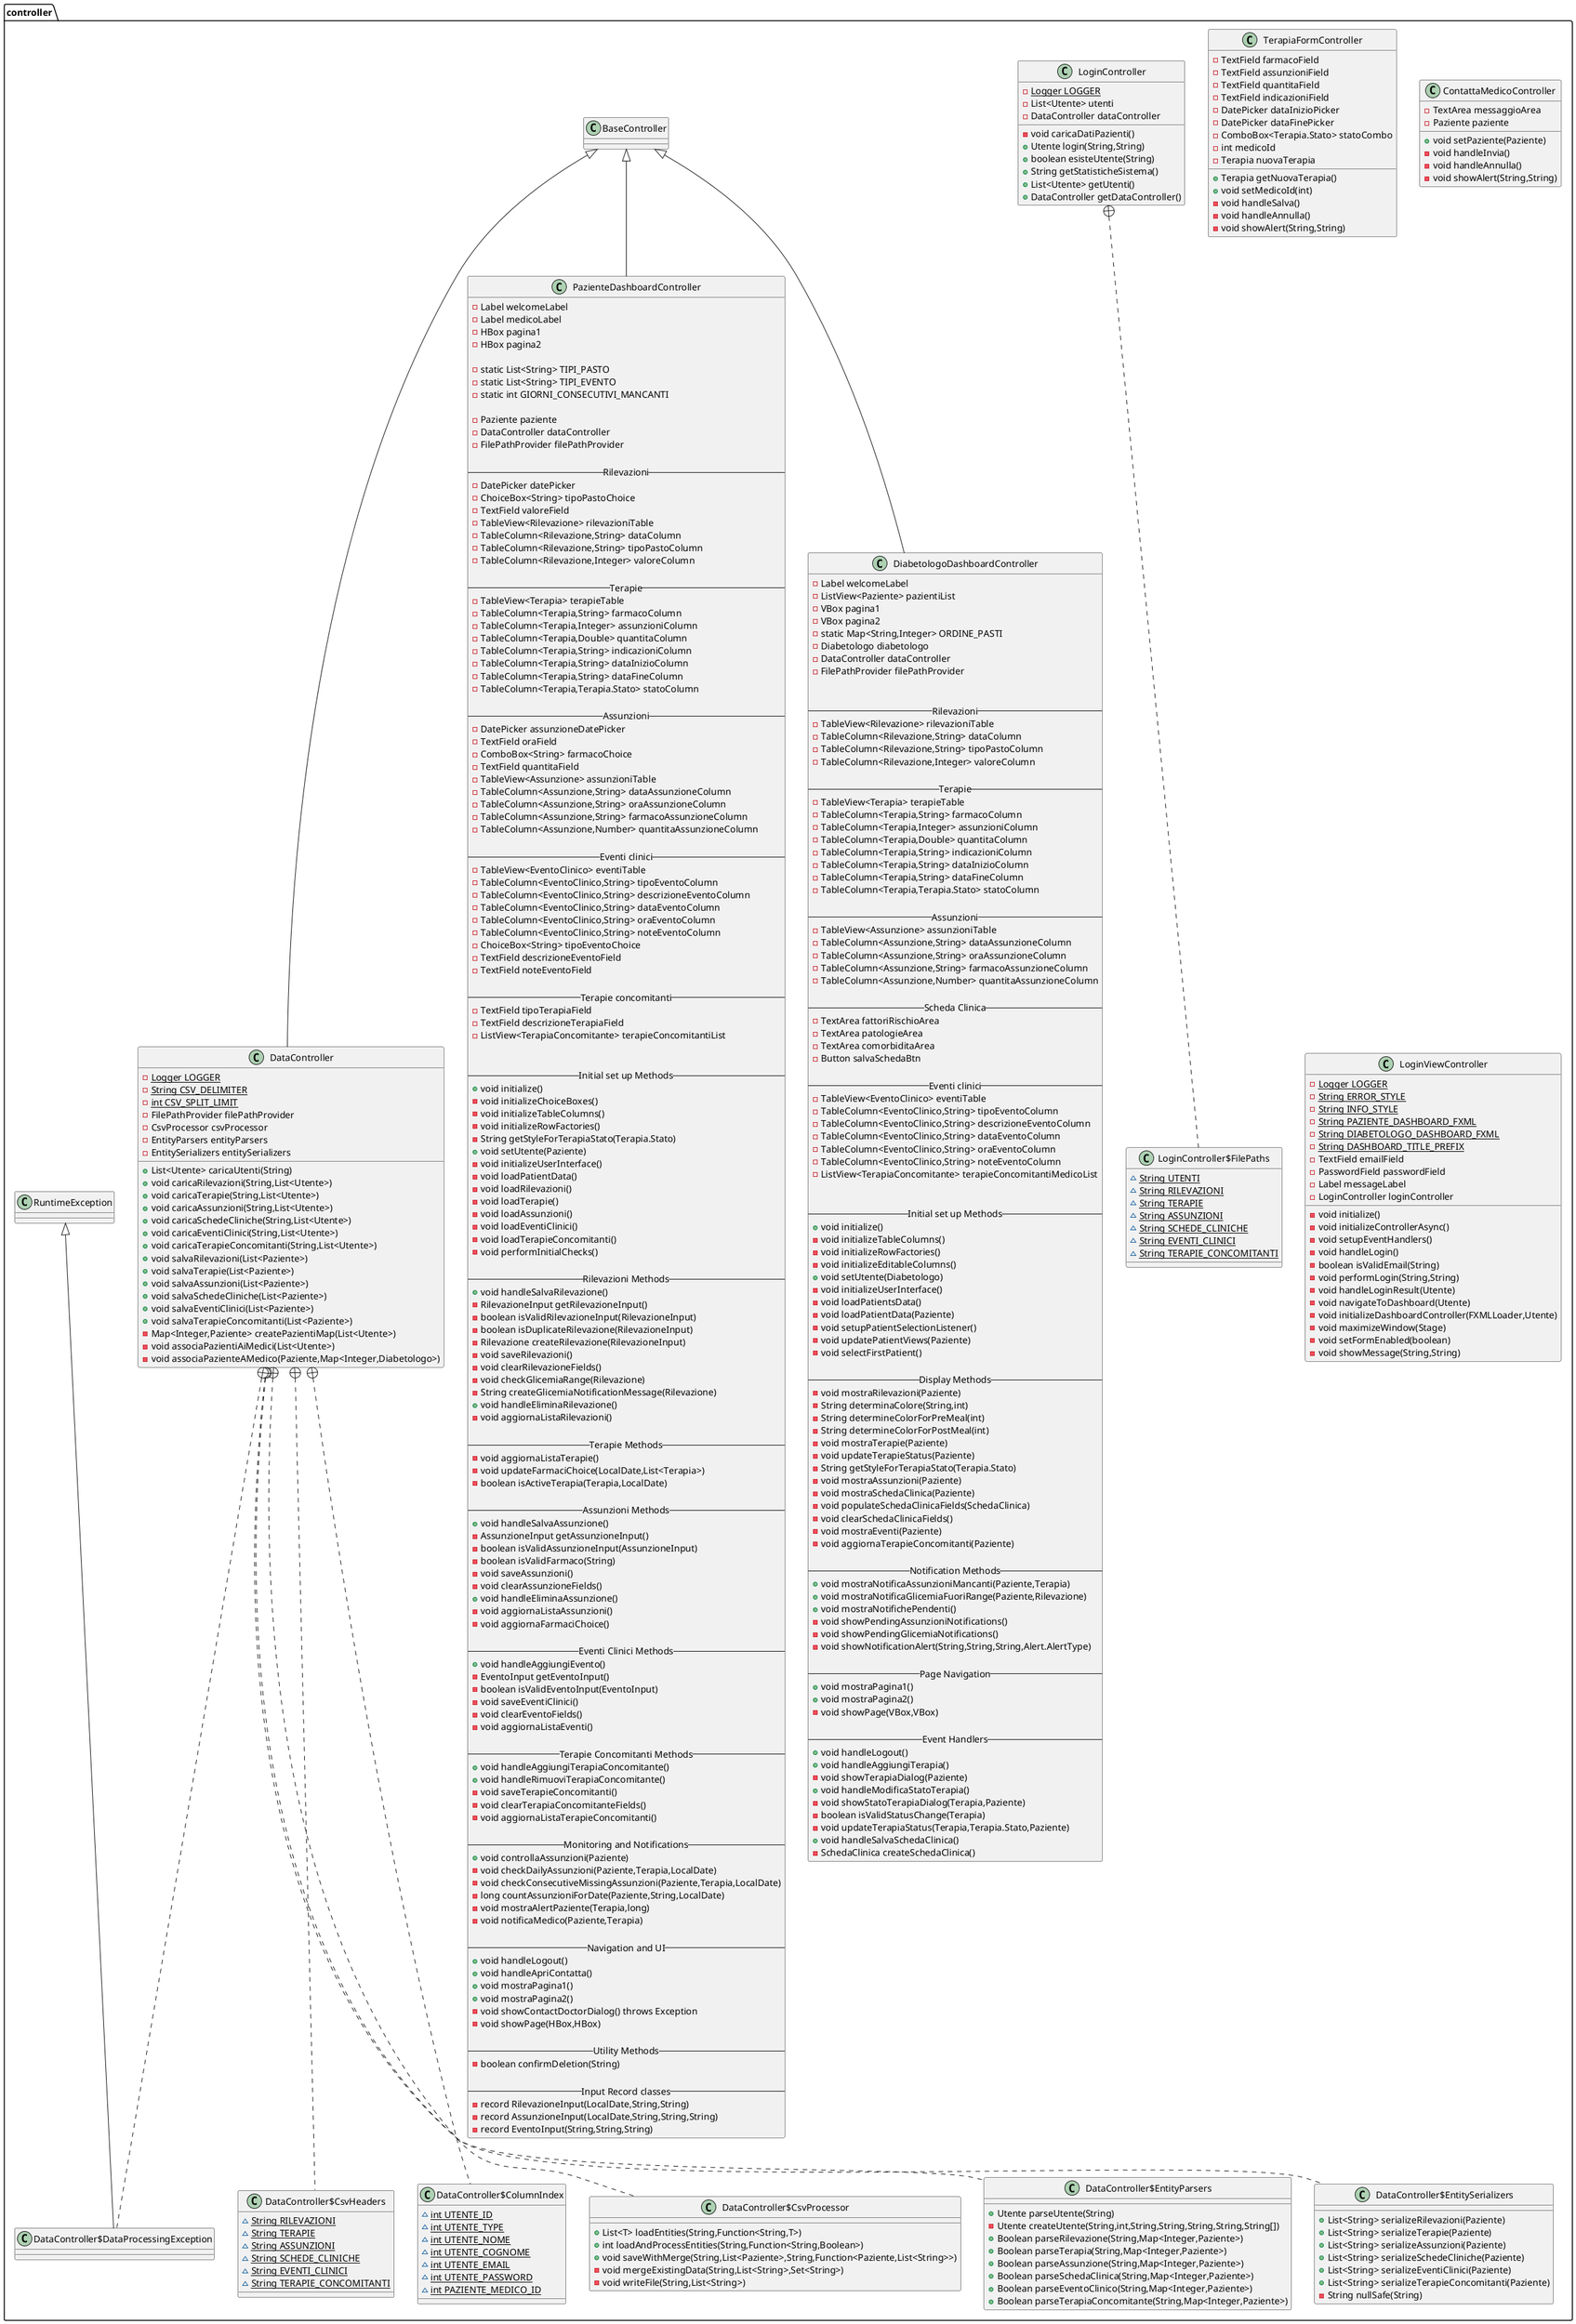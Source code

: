 @startuml
class controller.TerapiaFormController {
- TextField farmacoField
- TextField assunzioniField
- TextField quantitaField
- TextField indicazioniField
- DatePicker dataInizioPicker
- DatePicker dataFinePicker
- ComboBox<Terapia.Stato> statoCombo
- int medicoId
- Terapia nuovaTerapia
+ Terapia getNuovaTerapia()
+ void setMedicoId(int)
- void handleSalva()
- void handleAnnulla()
- void showAlert(String,String)
}


class controller.ContattaMedicoController {
- TextArea messaggioArea
- Paziente paziente
+ void setPaziente(Paziente)
- void handleInvia()
- void handleAnnulla()
- void showAlert(String,String)
}


class controller.DataController {
- {static} Logger LOGGER
- {static} String CSV_DELIMITER
- {static} int CSV_SPLIT_LIMIT
- FilePathProvider filePathProvider
- CsvProcessor csvProcessor
- EntityParsers entityParsers
- EntitySerializers entitySerializers
+ List<Utente> caricaUtenti(String)
+ void caricaRilevazioni(String,List<Utente>)
+ void caricaTerapie(String,List<Utente>)
+ void caricaAssunzioni(String,List<Utente>)
+ void caricaSchedeCliniche(String,List<Utente>)
+ void caricaEventiClinici(String,List<Utente>)
+ void caricaTerapieConcomitanti(String,List<Utente>)
+ void salvaRilevazioni(List<Paziente>)
+ void salvaTerapie(List<Paziente>)
+ void salvaAssunzioni(List<Paziente>)
+ void salvaSchedeCliniche(List<Paziente>)
+ void salvaEventiClinici(List<Paziente>)
+ void salvaTerapieConcomitanti(List<Paziente>)
- Map<Integer,Paziente> createPazientiMap(List<Utente>)
- void associaPazientiAiMedici(List<Utente>)
- void associaPazienteAMedico(Paziente,Map<Integer,Diabetologo>)
}


class controller.DataController$CsvHeaders {
~ {static} String RILEVAZIONI
~ {static} String TERAPIE
~ {static} String ASSUNZIONI
~ {static} String SCHEDE_CLINICHE
~ {static} String EVENTI_CLINICI
~ {static} String TERAPIE_CONCOMITANTI
}

class controller.DataController$ColumnIndex {
~ {static} int UTENTE_ID
~ {static} int UTENTE_TYPE
~ {static} int UTENTE_NOME
~ {static} int UTENTE_COGNOME
~ {static} int UTENTE_EMAIL
~ {static} int UTENTE_PASSWORD
~ {static} int PAZIENTE_MEDICO_ID
}

class controller.DataController$CsvProcessor {
+ List<T> loadEntities(String,Function<String,T>)
+ int loadAndProcessEntities(String,Function<String,Boolean>)
+ void saveWithMerge(String,List<Paziente>,String,Function<Paziente,List<String>>)
- void mergeExistingData(String,List<String>,Set<String>)
- void writeFile(String,List<String>)
}

class controller.DataController$EntityParsers {
+ Utente parseUtente(String)
- Utente createUtente(String,int,String,String,String,String,String[])
+ Boolean parseRilevazione(String,Map<Integer,Paziente>)
+ Boolean parseTerapia(String,Map<Integer,Paziente>)
+ Boolean parseAssunzione(String,Map<Integer,Paziente>)
+ Boolean parseSchedaClinica(String,Map<Integer,Paziente>)
+ Boolean parseEventoClinico(String,Map<Integer,Paziente>)
+ Boolean parseTerapiaConcomitante(String,Map<Integer,Paziente>)
}

class controller.DataController$EntitySerializers {
+ List<String> serializeRilevazioni(Paziente)
+ List<String> serializeTerapie(Paziente)
+ List<String> serializeAssunzioni(Paziente)
+ List<String> serializeSchedeCliniche(Paziente)
+ List<String> serializeEventiClinici(Paziente)
+ List<String> serializeTerapieConcomitanti(Paziente)
- String nullSafe(String)
}

class controller.DataController$DataProcessingException {
}
class controller.LoginController {
- {static} Logger LOGGER
- List<Utente> utenti
- DataController dataController
- void caricaDatiPazienti()
+ Utente login(String,String)
+ boolean esisteUtente(String)
+ String getStatisticheSistema()
+ List<Utente> getUtenti()
+ DataController getDataController()
}


class controller.LoginController$FilePaths {
~ {static} String UTENTI
~ {static} String RILEVAZIONI
~ {static} String TERAPIE
~ {static} String ASSUNZIONI
~ {static} String SCHEDE_CLINICHE
~ {static} String EVENTI_CLINICI
~ {static} String TERAPIE_CONCOMITANTI
}

class controller.LoginViewController {
- {static} Logger LOGGER
- {static} String ERROR_STYLE
- {static} String INFO_STYLE
- {static} String PAZIENTE_DASHBOARD_FXML
- {static} String DIABETOLOGO_DASHBOARD_FXML
- {static} String DASHBOARD_TITLE_PREFIX
- TextField emailField
- PasswordField passwordField
- Label messageLabel
- LoginController loginController
- void initialize()
- void initializeControllerAsync()
- void setupEventHandlers()
- void handleLogin()
- boolean isValidEmail(String)
- void performLogin(String,String)
- void handleLoginResult(Utente)
- void navigateToDashboard(Utente)
- void initializeDashboardController(FXMLLoader,Utente)
- void maximizeWindow(Stage)
- void setFormEnabled(boolean)
- void showMessage(String,String)
}

class controller.PazienteDashboardController {
    - Label welcomeLabel
    - Label medicoLabel
    - HBox pagina1
    - HBox pagina2

    - static List<String> TIPI_PASTO
    - static List<String> TIPI_EVENTO
    - static int GIORNI_CONSECUTIVI_MANCANTI

    - Paziente paziente
    - DataController dataController
    - FilePathProvider filePathProvider

    --Rilevazioni--
    - DatePicker datePicker
    - ChoiceBox<String> tipoPastoChoice
    - TextField valoreField
    - TableView<Rilevazione> rilevazioniTable
    - TableColumn<Rilevazione,String> dataColumn
    - TableColumn<Rilevazione,String> tipoPastoColumn
    - TableColumn<Rilevazione,Integer> valoreColumn

    --Terapie--
    - TableView<Terapia> terapieTable
    - TableColumn<Terapia,String> farmacoColumn
    - TableColumn<Terapia,Integer> assunzioniColumn
    - TableColumn<Terapia,Double> quantitaColumn
    - TableColumn<Terapia,String> indicazioniColumn
    - TableColumn<Terapia,String> dataInizioColumn
    - TableColumn<Terapia,String> dataFineColumn
    - TableColumn<Terapia,Terapia.Stato> statoColumn

    --Assunzioni--
    - DatePicker assunzioneDatePicker
    - TextField oraField
    - ComboBox<String> farmacoChoice
    - TextField quantitaField
    - TableView<Assunzione> assunzioniTable
    - TableColumn<Assunzione,String> dataAssunzioneColumn
    - TableColumn<Assunzione,String> oraAssunzioneColumn
    - TableColumn<Assunzione,String> farmacoAssunzioneColumn
    - TableColumn<Assunzione,Number> quantitaAssunzioneColumn

    --Eventi clinici--
    - TableView<EventoClinico> eventiTable
    - TableColumn<EventoClinico,String> tipoEventoColumn
    - TableColumn<EventoClinico,String> descrizioneEventoColumn
    - TableColumn<EventoClinico,String> dataEventoColumn
    - TableColumn<EventoClinico,String> oraEventoColumn
    - TableColumn<EventoClinico,String> noteEventoColumn
    - ChoiceBox<String> tipoEventoChoice
    - TextField descrizioneEventoField
    - TextField noteEventoField

    --Terapie concomitanti--
    - TextField tipoTerapiaField
    - TextField descrizioneTerapiaField
    - ListView<TerapiaConcomitante> terapieConcomitantiList


    --Initial set up Methods--
    + void initialize()
    - void initializeChoiceBoxes()
    - void initializeTableColumns()
    - void initializeRowFactories()
    - String getStyleForTerapiaStato(Terapia.Stato)
    + void setUtente(Paziente)
    - void initializeUserInterface()
    - void loadPatientData()
    - void loadRilevazioni()
    - void loadTerapie()
    - void loadAssunzioni()
    - void loadEventiClinici()
    - void loadTerapieConcomitanti()
    - void performInitialChecks()

    --Rilevazioni Methods--
    + void handleSalvaRilevazione()
    - RilevazioneInput getRilevazioneInput()
    - boolean isValidRilevazioneInput(RilevazioneInput)
    - boolean isDuplicateRilevazione(RilevazioneInput)
    - Rilevazione createRilevazione(RilevazioneInput)
    - void saveRilevazioni()
    - void clearRilevazioneFields()
    - void checkGlicemiaRange(Rilevazione)
    - String createGlicemiaNotificationMessage(Rilevazione)
    + void handleEliminaRilevazione()
    - void aggiornaListaRilevazioni()

    --Terapie Methods--
    - void aggiornaListaTerapie()
    - void updateFarmaciChoice(LocalDate,List<Terapia>)
    - boolean isActiveTerapia(Terapia,LocalDate)

    --Assunzioni Methods--
    + void handleSalvaAssunzione()
    - AssunzioneInput getAssunzioneInput()
    - boolean isValidAssunzioneInput(AssunzioneInput)
    - boolean isValidFarmaco(String)
    - void saveAssunzioni()
    - void clearAssunzioneFields()
    + void handleEliminaAssunzione()
    - void aggiornaListaAssunzioni()
    - void aggiornaFarmaciChoice()

    --Eventi Clinici Methods--
    + void handleAggiungiEvento()
    - EventoInput getEventoInput()
    - boolean isValidEventoInput(EventoInput)
    - void saveEventiClinici()
    - void clearEventoFields()
    - void aggiornaListaEventi()

    --Terapie Concomitanti Methods--
    + void handleAggiungiTerapiaConcomitante()
    + void handleRimuoviTerapiaConcomitante()
    - void saveTerapieConcomitanti()
    - void clearTerapiaConcomitanteFields()
    - void aggiornaListaTerapieConcomitanti()

    --Monitoring and Notifications--
    + void controllaAssunzioni(Paziente)
    - void checkDailyAssunzioni(Paziente,Terapia,LocalDate)
    - void checkConsecutiveMissingAssunzioni(Paziente,Terapia,LocalDate)
    - long countAssunzioniForDate(Paziente,String,LocalDate)
    - void mostraAlertPaziente(Terapia,long)
    - void notificaMedico(Paziente,Terapia)

    --Navigation and UI--
    + void handleLogout()
    + void handleApriContatta()
    + void mostraPagina1()
    + void mostraPagina2()
    - void showContactDoctorDialog() throws Exception
    - void showPage(HBox,HBox)

    --Utility Methods--
    - boolean confirmDeletion(String)

    --Input Record classes--
    - record RilevazioneInput(LocalDate,String,String)
    - record AssunzioneInput(LocalDate,String,String,String)
    - record EventoInput(String,String,String)
}

class controller.DiabetologoDashboardController {
    - Label welcomeLabel
    - ListView<Paziente> pazientiList
    - VBox pagina1
    - VBox pagina2
    - static Map<String,Integer> ORDINE_PASTI
    - Diabetologo diabetologo
    - DataController dataController
    - FilePathProvider filePathProvider


    --Rilevazioni--
    - TableView<Rilevazione> rilevazioniTable
    - TableColumn<Rilevazione,String> dataColumn
    - TableColumn<Rilevazione,String> tipoPastoColumn
    - TableColumn<Rilevazione,Integer> valoreColumn

    --Terapie--
    - TableView<Terapia> terapieTable
    - TableColumn<Terapia,String> farmacoColumn
    - TableColumn<Terapia,Integer> assunzioniColumn
    - TableColumn<Terapia,Double> quantitaColumn
    - TableColumn<Terapia,String> indicazioniColumn
    - TableColumn<Terapia,String> dataInizioColumn
    - TableColumn<Terapia,String> dataFineColumn
    - TableColumn<Terapia,Terapia.Stato> statoColumn

    --Assunzioni--
    - TableView<Assunzione> assunzioniTable
    - TableColumn<Assunzione,String> dataAssunzioneColumn
    - TableColumn<Assunzione,String> oraAssunzioneColumn
    - TableColumn<Assunzione,String> farmacoAssunzioneColumn
    - TableColumn<Assunzione,Number> quantitaAssunzioneColumn

    --Scheda Clinica--
    - TextArea fattoriRischioArea
    - TextArea patologieArea
    - TextArea comorbiditaArea
    - Button salvaSchedaBtn

    --Eventi clinici--
    - TableView<EventoClinico> eventiTable
    - TableColumn<EventoClinico,String> tipoEventoColumn
    - TableColumn<EventoClinico,String> descrizioneEventoColumn
    - TableColumn<EventoClinico,String> dataEventoColumn
    - TableColumn<EventoClinico,String> oraEventoColumn
    - TableColumn<EventoClinico,String> noteEventoColumn
    - ListView<TerapiaConcomitante> terapieConcomitantiMedicoList


    --Initial set up Methods--
    + void initialize()
    - void initializeTableColumns()
    - void initializeRowFactories()
    - void initializeEditableColumns()
    + void setUtente(Diabetologo)
    - void initializeUserInterface()
    - void loadPatientsData()
    - void loadPatientData(Paziente)
    - void setupPatientSelectionListener()
    - void updatePatientViews(Paziente)
    - void selectFirstPatient()

    --Display Methods--
    - void mostraRilevazioni(Paziente)
    - String determinaColore(String,int)
    - String determineColorForPreMeal(int)
    - String determineColorForPostMeal(int)
    - void mostraTerapie(Paziente)
    - void updateTerapieStatus(Paziente)
    - String getStyleForTerapiaStato(Terapia.Stato)
    - void mostraAssunzioni(Paziente)
    - void mostraSchedaClinica(Paziente)
    - void populateSchedaClinicaFields(SchedaClinica)
    - void clearSchedaClinicaFields()
    - void mostraEventi(Paziente)
    - void aggiornaTerapieConcomitanti(Paziente)

    --Notification Methods--
    + void mostraNotificaAssunzioniMancanti(Paziente,Terapia)
    + void mostraNotificaGlicemiaFuoriRange(Paziente,Rilevazione)
    + void mostraNotifichePendenti()
    - void showPendingAssunzioniNotifications()
    - void showPendingGlicemiaNotifications()
    - void showNotificationAlert(String,String,String,Alert.AlertType)

    --Page Navigation--
    + void mostraPagina1()
    + void mostraPagina2()
    - void showPage(VBox,VBox)

    --Event Handlers--
    + void handleLogout()
    + void handleAggiungiTerapia()
    - void showTerapiaDialog(Paziente)
    + void handleModificaStatoTerapia()
    - void showStatoTerapiaDialog(Terapia,Paziente)
    - boolean isValidStatusChange(Terapia)
    - void updateTerapiaStatus(Terapia,Terapia.Stato,Paziente)
    + void handleSalvaSchedaClinica()
    - SchedaClinica createSchedaClinica()
}


controller.BaseController <|-- controller.DataController
controller.BaseController <|-- controller.DiabetologoDashboardController
controller.BaseController <|-- controller.PazienteDashboardController
controller.DataController +.. controller.DataController$CsvHeaders
controller.DataController +.. controller.DataController$ColumnIndex
controller.DataController +.. controller.DataController$CsvProcessor
controller.DataController +.. controller.DataController$EntityParsers
controller.DataController +.. controller.DataController$EntitySerializers
controller.DataController +.. controller.DataController$DataProcessingException
controller.RuntimeException <|-- controller.DataController$DataProcessingException
controller.LoginController +.. controller.LoginController$FilePaths
@enduml